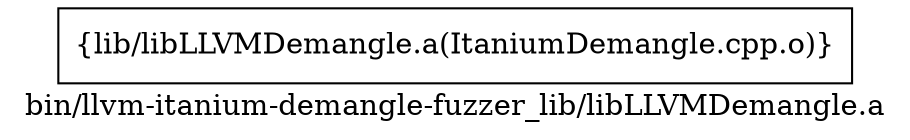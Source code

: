 digraph "bin/llvm-itanium-demangle-fuzzer_lib/libLLVMDemangle.a" {
	label="bin/llvm-itanium-demangle-fuzzer_lib/libLLVMDemangle.a";
	rankdir=LR;

	Node0x55ae7112dae8 [shape=record,shape=box,group=0,label="{lib/libLLVMDemangle.a(ItaniumDemangle.cpp.o)}"];
}
